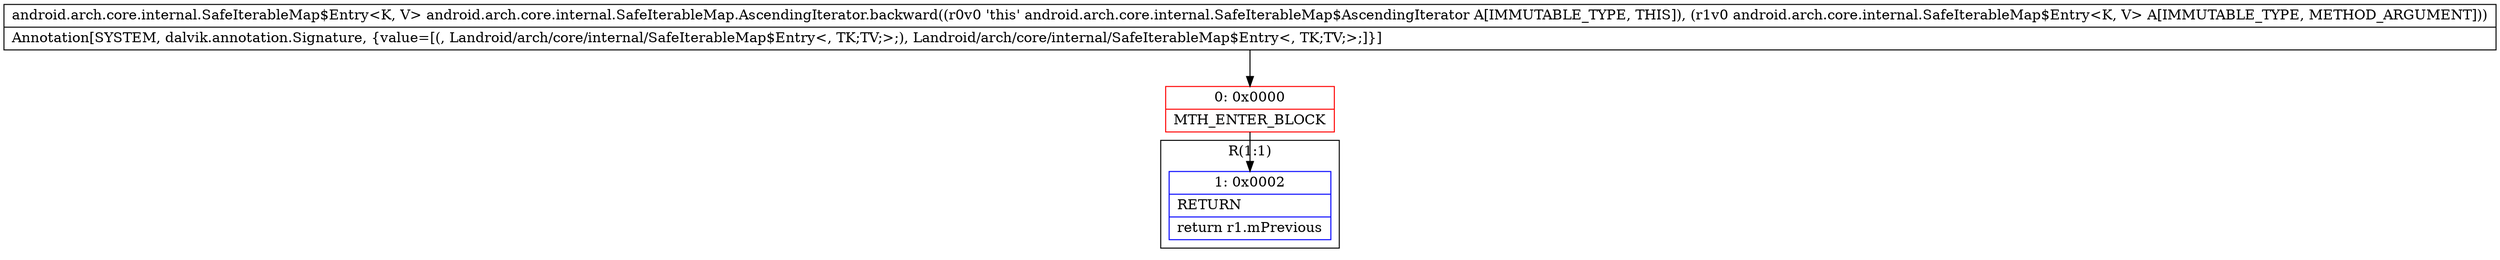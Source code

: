 digraph "CFG forandroid.arch.core.internal.SafeIterableMap.AscendingIterator.backward(Landroid\/arch\/core\/internal\/SafeIterableMap$Entry;)Landroid\/arch\/core\/internal\/SafeIterableMap$Entry;" {
subgraph cluster_Region_2138732219 {
label = "R(1:1)";
node [shape=record,color=blue];
Node_1 [shape=record,label="{1\:\ 0x0002|RETURN\l|return r1.mPrevious\l}"];
}
Node_0 [shape=record,color=red,label="{0\:\ 0x0000|MTH_ENTER_BLOCK\l}"];
MethodNode[shape=record,label="{android.arch.core.internal.SafeIterableMap$Entry\<K, V\> android.arch.core.internal.SafeIterableMap.AscendingIterator.backward((r0v0 'this' android.arch.core.internal.SafeIterableMap$AscendingIterator A[IMMUTABLE_TYPE, THIS]), (r1v0 android.arch.core.internal.SafeIterableMap$Entry\<K, V\> A[IMMUTABLE_TYPE, METHOD_ARGUMENT]))  | Annotation[SYSTEM, dalvik.annotation.Signature, \{value=[(, Landroid\/arch\/core\/internal\/SafeIterableMap$Entry\<, TK;TV;\>;), Landroid\/arch\/core\/internal\/SafeIterableMap$Entry\<, TK;TV;\>;]\}]\l}"];
MethodNode -> Node_0;
Node_0 -> Node_1;
}

